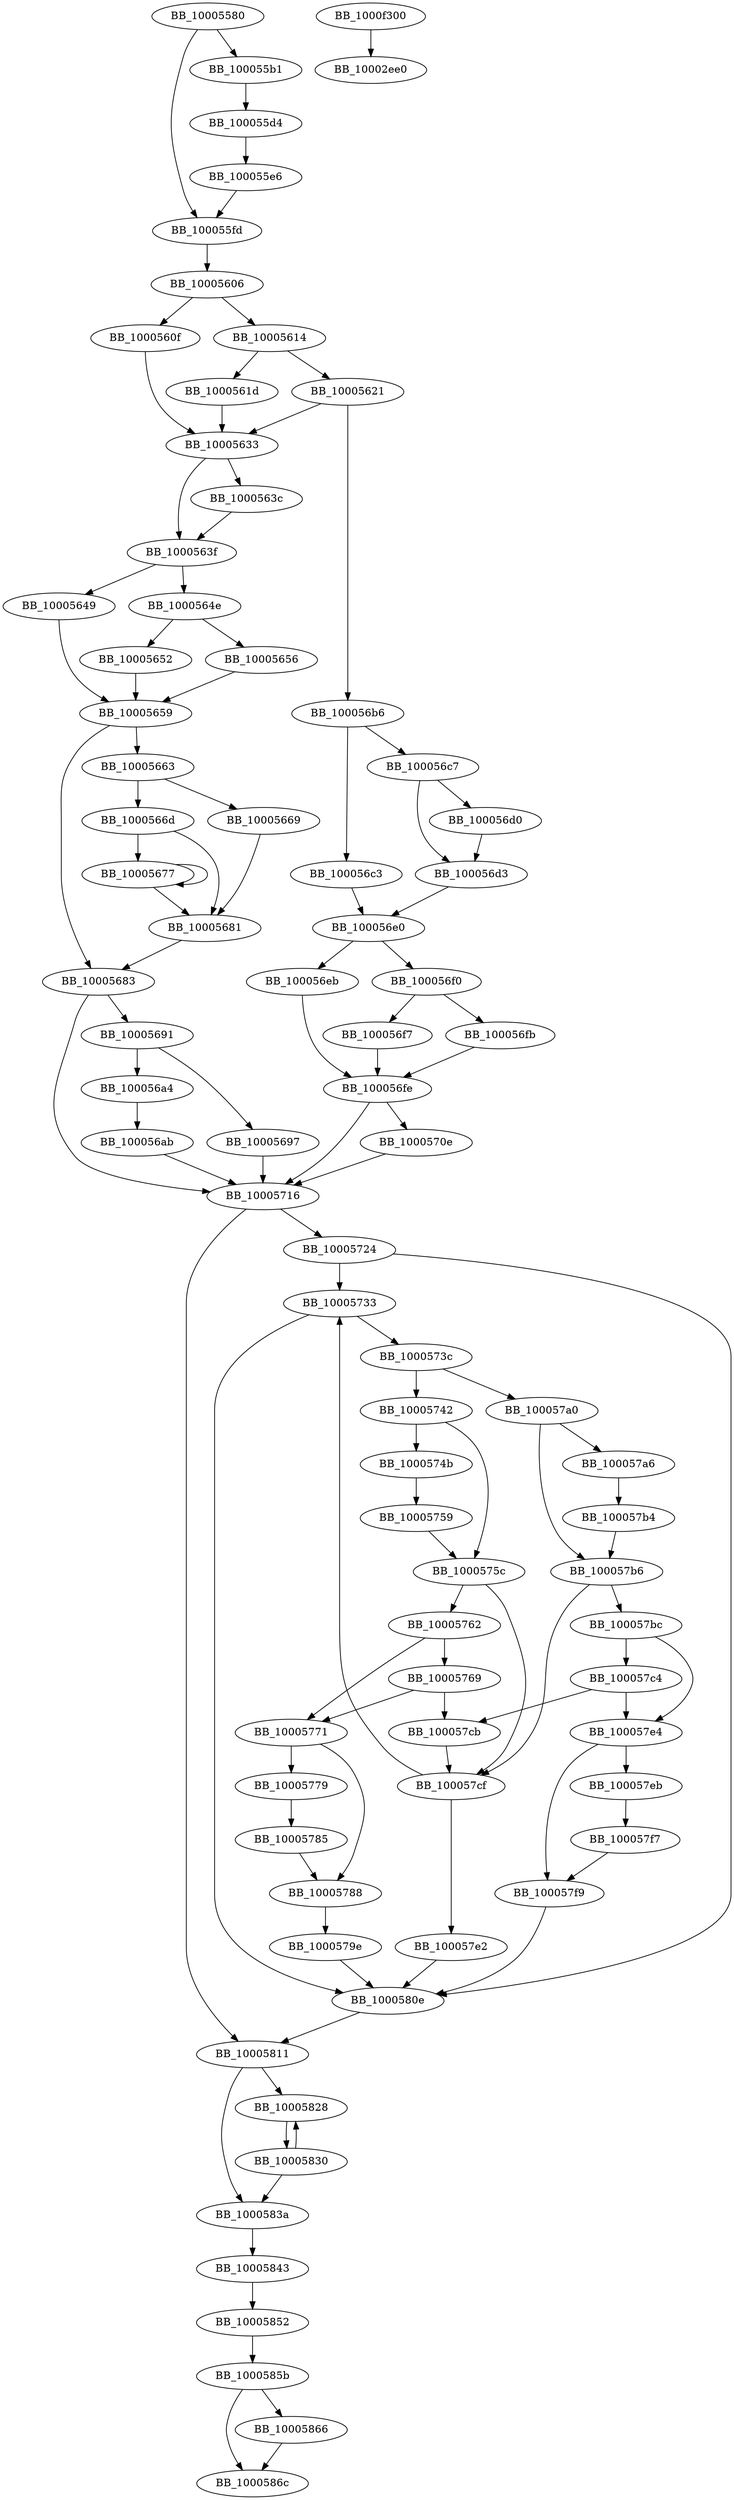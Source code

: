 DiGraph sub_10005580{
BB_10005580->BB_100055b1
BB_10005580->BB_100055fd
BB_100055b1->BB_100055d4
BB_100055d4->BB_100055e6
BB_100055e6->BB_100055fd
BB_100055fd->BB_10005606
BB_10005606->BB_1000560f
BB_10005606->BB_10005614
BB_1000560f->BB_10005633
BB_10005614->BB_1000561d
BB_10005614->BB_10005621
BB_1000561d->BB_10005633
BB_10005621->BB_10005633
BB_10005621->BB_100056b6
BB_10005633->BB_1000563c
BB_10005633->BB_1000563f
BB_1000563c->BB_1000563f
BB_1000563f->BB_10005649
BB_1000563f->BB_1000564e
BB_10005649->BB_10005659
BB_1000564e->BB_10005652
BB_1000564e->BB_10005656
BB_10005652->BB_10005659
BB_10005656->BB_10005659
BB_10005659->BB_10005663
BB_10005659->BB_10005683
BB_10005663->BB_10005669
BB_10005663->BB_1000566d
BB_10005669->BB_10005681
BB_1000566d->BB_10005677
BB_1000566d->BB_10005681
BB_10005677->BB_10005677
BB_10005677->BB_10005681
BB_10005681->BB_10005683
BB_10005683->BB_10005691
BB_10005683->BB_10005716
BB_10005691->BB_10005697
BB_10005691->BB_100056a4
BB_10005697->BB_10005716
BB_100056a4->BB_100056ab
BB_100056ab->BB_10005716
BB_100056b6->BB_100056c3
BB_100056b6->BB_100056c7
BB_100056c3->BB_100056e0
BB_100056c7->BB_100056d0
BB_100056c7->BB_100056d3
BB_100056d0->BB_100056d3
BB_100056d3->BB_100056e0
BB_100056e0->BB_100056eb
BB_100056e0->BB_100056f0
BB_100056eb->BB_100056fe
BB_100056f0->BB_100056f7
BB_100056f0->BB_100056fb
BB_100056f7->BB_100056fe
BB_100056fb->BB_100056fe
BB_100056fe->BB_1000570e
BB_100056fe->BB_10005716
BB_1000570e->BB_10005716
BB_10005716->BB_10005724
BB_10005716->BB_10005811
BB_10005724->BB_10005733
BB_10005724->BB_1000580e
BB_10005733->BB_1000573c
BB_10005733->BB_1000580e
BB_1000573c->BB_10005742
BB_1000573c->BB_100057a0
BB_10005742->BB_1000574b
BB_10005742->BB_1000575c
BB_1000574b->BB_10005759
BB_10005759->BB_1000575c
BB_1000575c->BB_10005762
BB_1000575c->BB_100057cf
BB_10005762->BB_10005769
BB_10005762->BB_10005771
BB_10005769->BB_10005771
BB_10005769->BB_100057cb
BB_10005771->BB_10005779
BB_10005771->BB_10005788
BB_10005779->BB_10005785
BB_10005785->BB_10005788
BB_10005788->BB_1000579e
BB_1000579e->BB_1000580e
BB_100057a0->BB_100057a6
BB_100057a0->BB_100057b6
BB_100057a6->BB_100057b4
BB_100057b4->BB_100057b6
BB_100057b6->BB_100057bc
BB_100057b6->BB_100057cf
BB_100057bc->BB_100057c4
BB_100057bc->BB_100057e4
BB_100057c4->BB_100057cb
BB_100057c4->BB_100057e4
BB_100057cb->BB_100057cf
BB_100057cf->BB_10005733
BB_100057cf->BB_100057e2
BB_100057e2->BB_1000580e
BB_100057e4->BB_100057eb
BB_100057e4->BB_100057f9
BB_100057eb->BB_100057f7
BB_100057f7->BB_100057f9
BB_100057f9->BB_1000580e
BB_1000580e->BB_10005811
BB_10005811->BB_10005828
BB_10005811->BB_1000583a
BB_10005828->BB_10005830
BB_10005830->BB_10005828
BB_10005830->BB_1000583a
BB_1000583a->BB_10005843
BB_10005843->BB_10005852
BB_10005852->BB_1000585b
BB_1000585b->BB_10005866
BB_1000585b->BB_1000586c
BB_10005866->BB_1000586c
BB_1000f300->BB_10002ee0
}
